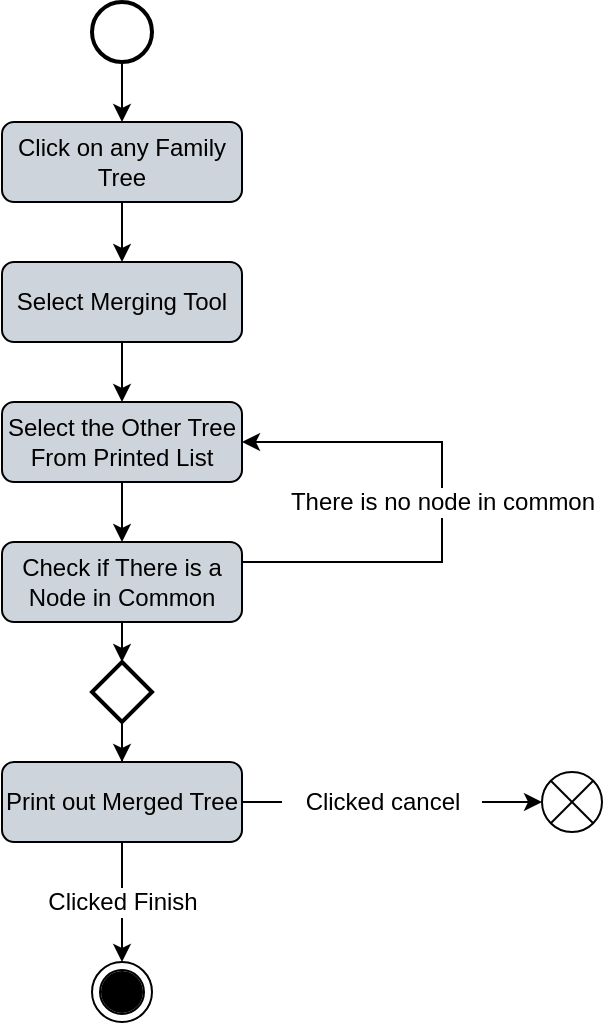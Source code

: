 <mxfile version="15.9.1" type="device"><diagram id="C5RBs43oDa-KdzZeNtuy" name="Page-1"><mxGraphModel dx="1422" dy="752" grid="1" gridSize="10" guides="1" tooltips="1" connect="1" arrows="1" fold="1" page="1" pageScale="1" pageWidth="827" pageHeight="1169" math="0" shadow="0"><root><mxCell id="WIyWlLk6GJQsqaUBKTNV-0"/><mxCell id="WIyWlLk6GJQsqaUBKTNV-1" parent="WIyWlLk6GJQsqaUBKTNV-0"/><mxCell id="cJwE42l60Dfw3lvNjkkL-21" value="" style="ellipse;shape=doubleEllipse;whiteSpace=wrap;html=1;aspect=fixed;rounded=0;shadow=0;labelBackgroundColor=default;sketch=0;" parent="WIyWlLk6GJQsqaUBKTNV-1" vertex="1"><mxGeometry x="305" y="680" width="30" height="30" as="geometry"/></mxCell><mxCell id="cJwE42l60Dfw3lvNjkkL-7" style="edgeStyle=orthogonalEdgeStyle;rounded=0;orthogonalLoop=1;jettySize=auto;html=1;entryX=0.5;entryY=0;entryDx=0;entryDy=0;" parent="WIyWlLk6GJQsqaUBKTNV-1" source="WIyWlLk6GJQsqaUBKTNV-3" target="cJwE42l60Dfw3lvNjkkL-6" edge="1"><mxGeometry relative="1" as="geometry"/></mxCell><mxCell id="WIyWlLk6GJQsqaUBKTNV-3" value="Click on any Family Tree" style="rounded=1;whiteSpace=wrap;html=1;fontSize=12;glass=0;strokeWidth=1;shadow=0;fillColor=#ced4db;" parent="WIyWlLk6GJQsqaUBKTNV-1" vertex="1"><mxGeometry x="260" y="260" width="120" height="40" as="geometry"/></mxCell><mxCell id="cJwE42l60Dfw3lvNjkkL-1" value="" style="verticalLabelPosition=bottom;verticalAlign=top;html=1;shape=mxgraph.flowchart.on-page_reference;fillColor=#000000;" parent="WIyWlLk6GJQsqaUBKTNV-1" vertex="1"><mxGeometry x="310" y="685" width="20" height="20" as="geometry"/></mxCell><mxCell id="cJwE42l60Dfw3lvNjkkL-5" style="edgeStyle=orthogonalEdgeStyle;rounded=0;orthogonalLoop=1;jettySize=auto;html=1;entryX=0.5;entryY=0;entryDx=0;entryDy=0;" parent="WIyWlLk6GJQsqaUBKTNV-1" source="cJwE42l60Dfw3lvNjkkL-2" target="WIyWlLk6GJQsqaUBKTNV-3" edge="1"><mxGeometry relative="1" as="geometry"/></mxCell><mxCell id="cJwE42l60Dfw3lvNjkkL-2" value="" style="strokeWidth=2;html=1;shape=mxgraph.flowchart.start_2;whiteSpace=wrap;" parent="WIyWlLk6GJQsqaUBKTNV-1" vertex="1"><mxGeometry x="305" y="200" width="30" height="30" as="geometry"/></mxCell><mxCell id="c8qnFAv_-z3GJSpK9DPf-2" style="edgeStyle=orthogonalEdgeStyle;rounded=0;orthogonalLoop=1;jettySize=auto;html=1;entryX=0.5;entryY=0;entryDx=0;entryDy=0;" parent="WIyWlLk6GJQsqaUBKTNV-1" source="cJwE42l60Dfw3lvNjkkL-6" target="c8qnFAv_-z3GJSpK9DPf-1" edge="1"><mxGeometry relative="1" as="geometry"/></mxCell><mxCell id="cJwE42l60Dfw3lvNjkkL-6" value="Select Merging Tool" style="rounded=1;whiteSpace=wrap;html=1;fontSize=12;glass=0;strokeWidth=1;shadow=0;fillColor=#ced4db;" parent="WIyWlLk6GJQsqaUBKTNV-1" vertex="1"><mxGeometry x="260" y="330" width="120" height="40" as="geometry"/></mxCell><mxCell id="c8qnFAv_-z3GJSpK9DPf-21" style="edgeStyle=orthogonalEdgeStyle;rounded=0;orthogonalLoop=1;jettySize=auto;html=1;entryX=0.5;entryY=0;entryDx=0;entryDy=0;" parent="WIyWlLk6GJQsqaUBKTNV-1" source="c8qnFAv_-z3GJSpK9DPf-1" target="c8qnFAv_-z3GJSpK9DPf-20" edge="1"><mxGeometry relative="1" as="geometry"/></mxCell><mxCell id="c8qnFAv_-z3GJSpK9DPf-1" value="Select the Other Tree From Printed List" style="rounded=1;whiteSpace=wrap;html=1;fontSize=12;glass=0;strokeWidth=1;shadow=0;fillColor=#ced4db;" parent="WIyWlLk6GJQsqaUBKTNV-1" vertex="1"><mxGeometry x="260" y="400" width="120" height="40" as="geometry"/></mxCell><mxCell id="c8qnFAv_-z3GJSpK9DPf-7" style="edgeStyle=orthogonalEdgeStyle;rounded=0;orthogonalLoop=1;jettySize=auto;html=1;entryX=0.5;entryY=0;entryDx=0;entryDy=0;" parent="WIyWlLk6GJQsqaUBKTNV-1" source="c8qnFAv_-z3GJSpK9DPf-3" target="c8qnFAv_-z3GJSpK9DPf-6" edge="1"><mxGeometry relative="1" as="geometry"/></mxCell><mxCell id="c8qnFAv_-z3GJSpK9DPf-3" value="" style="strokeWidth=2;html=1;shape=mxgraph.flowchart.decision;whiteSpace=wrap;" parent="WIyWlLk6GJQsqaUBKTNV-1" vertex="1"><mxGeometry x="305" y="530" width="30" height="30" as="geometry"/></mxCell><mxCell id="c8qnFAv_-z3GJSpK9DPf-8" style="edgeStyle=orthogonalEdgeStyle;rounded=0;orthogonalLoop=1;jettySize=auto;html=1;entryX=0.5;entryY=0;entryDx=0;entryDy=0;" parent="WIyWlLk6GJQsqaUBKTNV-1" source="c8qnFAv_-z3GJSpK9DPf-6" target="cJwE42l60Dfw3lvNjkkL-21" edge="1"><mxGeometry relative="1" as="geometry"/></mxCell><mxCell id="c8qnFAv_-z3GJSpK9DPf-10" style="edgeStyle=orthogonalEdgeStyle;rounded=0;orthogonalLoop=1;jettySize=auto;html=1;entryX=0;entryY=0.5;entryDx=0;entryDy=0;entryPerimeter=0;startArrow=none;" parent="WIyWlLk6GJQsqaUBKTNV-1" source="c8qnFAv_-z3GJSpK9DPf-12" target="c8qnFAv_-z3GJSpK9DPf-11" edge="1"><mxGeometry relative="1" as="geometry"><mxPoint x="470" y="600" as="targetPoint"/></mxGeometry></mxCell><mxCell id="c8qnFAv_-z3GJSpK9DPf-6" value="Print out Merged Tree" style="rounded=1;whiteSpace=wrap;html=1;fontSize=12;glass=0;strokeWidth=1;shadow=0;fillColor=#CED4DB;" parent="WIyWlLk6GJQsqaUBKTNV-1" vertex="1"><mxGeometry x="260" y="580" width="120" height="40" as="geometry"/></mxCell><mxCell id="c8qnFAv_-z3GJSpK9DPf-11" value="" style="verticalLabelPosition=bottom;verticalAlign=top;html=1;shape=mxgraph.flowchart.or;" parent="WIyWlLk6GJQsqaUBKTNV-1" vertex="1"><mxGeometry x="530" y="585" width="30" height="30" as="geometry"/></mxCell><mxCell id="c8qnFAv_-z3GJSpK9DPf-12" value="Clicked cancel" style="text;html=1;align=center;verticalAlign=middle;resizable=0;points=[];autosize=1;strokeColor=none;fillColor=none;" parent="WIyWlLk6GJQsqaUBKTNV-1" vertex="1"><mxGeometry x="400" y="590" width="100" height="20" as="geometry"/></mxCell><mxCell id="c8qnFAv_-z3GJSpK9DPf-14" value="" style="edgeStyle=orthogonalEdgeStyle;rounded=0;orthogonalLoop=1;jettySize=auto;html=1;entryX=0;entryY=0.5;entryDx=0;entryDy=0;entryPerimeter=0;endArrow=none;" parent="WIyWlLk6GJQsqaUBKTNV-1" source="c8qnFAv_-z3GJSpK9DPf-6" target="c8qnFAv_-z3GJSpK9DPf-12" edge="1"><mxGeometry relative="1" as="geometry"><mxPoint x="560" y="600" as="targetPoint"/><mxPoint x="380" y="600" as="sourcePoint"/></mxGeometry></mxCell><mxCell id="c8qnFAv_-z3GJSpK9DPf-15" value="&lt;div&gt;Clicked Finish&lt;/div&gt;" style="text;html=1;align=center;verticalAlign=middle;resizable=0;points=[];autosize=1;strokeColor=none;fillColor=none;labelBackgroundColor=default;" parent="WIyWlLk6GJQsqaUBKTNV-1" vertex="1"><mxGeometry x="275" y="640" width="90" height="20" as="geometry"/></mxCell><mxCell id="c8qnFAv_-z3GJSpK9DPf-22" style="edgeStyle=orthogonalEdgeStyle;rounded=0;orthogonalLoop=1;jettySize=auto;html=1;entryX=1;entryY=0.5;entryDx=0;entryDy=0;" parent="WIyWlLk6GJQsqaUBKTNV-1" source="c8qnFAv_-z3GJSpK9DPf-20" target="c8qnFAv_-z3GJSpK9DPf-1" edge="1"><mxGeometry relative="1" as="geometry"><mxPoint x="460" y="480" as="targetPoint"/><Array as="points"><mxPoint x="480" y="480"/><mxPoint x="480" y="420"/></Array></mxGeometry></mxCell><mxCell id="c8qnFAv_-z3GJSpK9DPf-24" style="edgeStyle=orthogonalEdgeStyle;rounded=0;orthogonalLoop=1;jettySize=auto;html=1;exitX=0.5;exitY=1;exitDx=0;exitDy=0;entryX=0.5;entryY=0;entryDx=0;entryDy=0;entryPerimeter=0;" parent="WIyWlLk6GJQsqaUBKTNV-1" source="c8qnFAv_-z3GJSpK9DPf-20" target="c8qnFAv_-z3GJSpK9DPf-3" edge="1"><mxGeometry relative="1" as="geometry"/></mxCell><mxCell id="c8qnFAv_-z3GJSpK9DPf-20" value="Check if There is a Node in Common" style="rounded=1;whiteSpace=wrap;html=1;fontSize=12;glass=0;strokeWidth=1;shadow=0;fillColor=#CED4DB;" parent="WIyWlLk6GJQsqaUBKTNV-1" vertex="1"><mxGeometry x="260" y="470" width="120" height="40" as="geometry"/></mxCell><mxCell id="c8qnFAv_-z3GJSpK9DPf-25" value="There is no node in common" style="text;html=1;align=center;verticalAlign=middle;resizable=0;points=[];autosize=1;strokeColor=none;fillColor=none;labelBackgroundColor=default;" parent="WIyWlLk6GJQsqaUBKTNV-1" vertex="1"><mxGeometry x="395" y="440" width="170" height="20" as="geometry"/></mxCell></root></mxGraphModel></diagram></mxfile>
